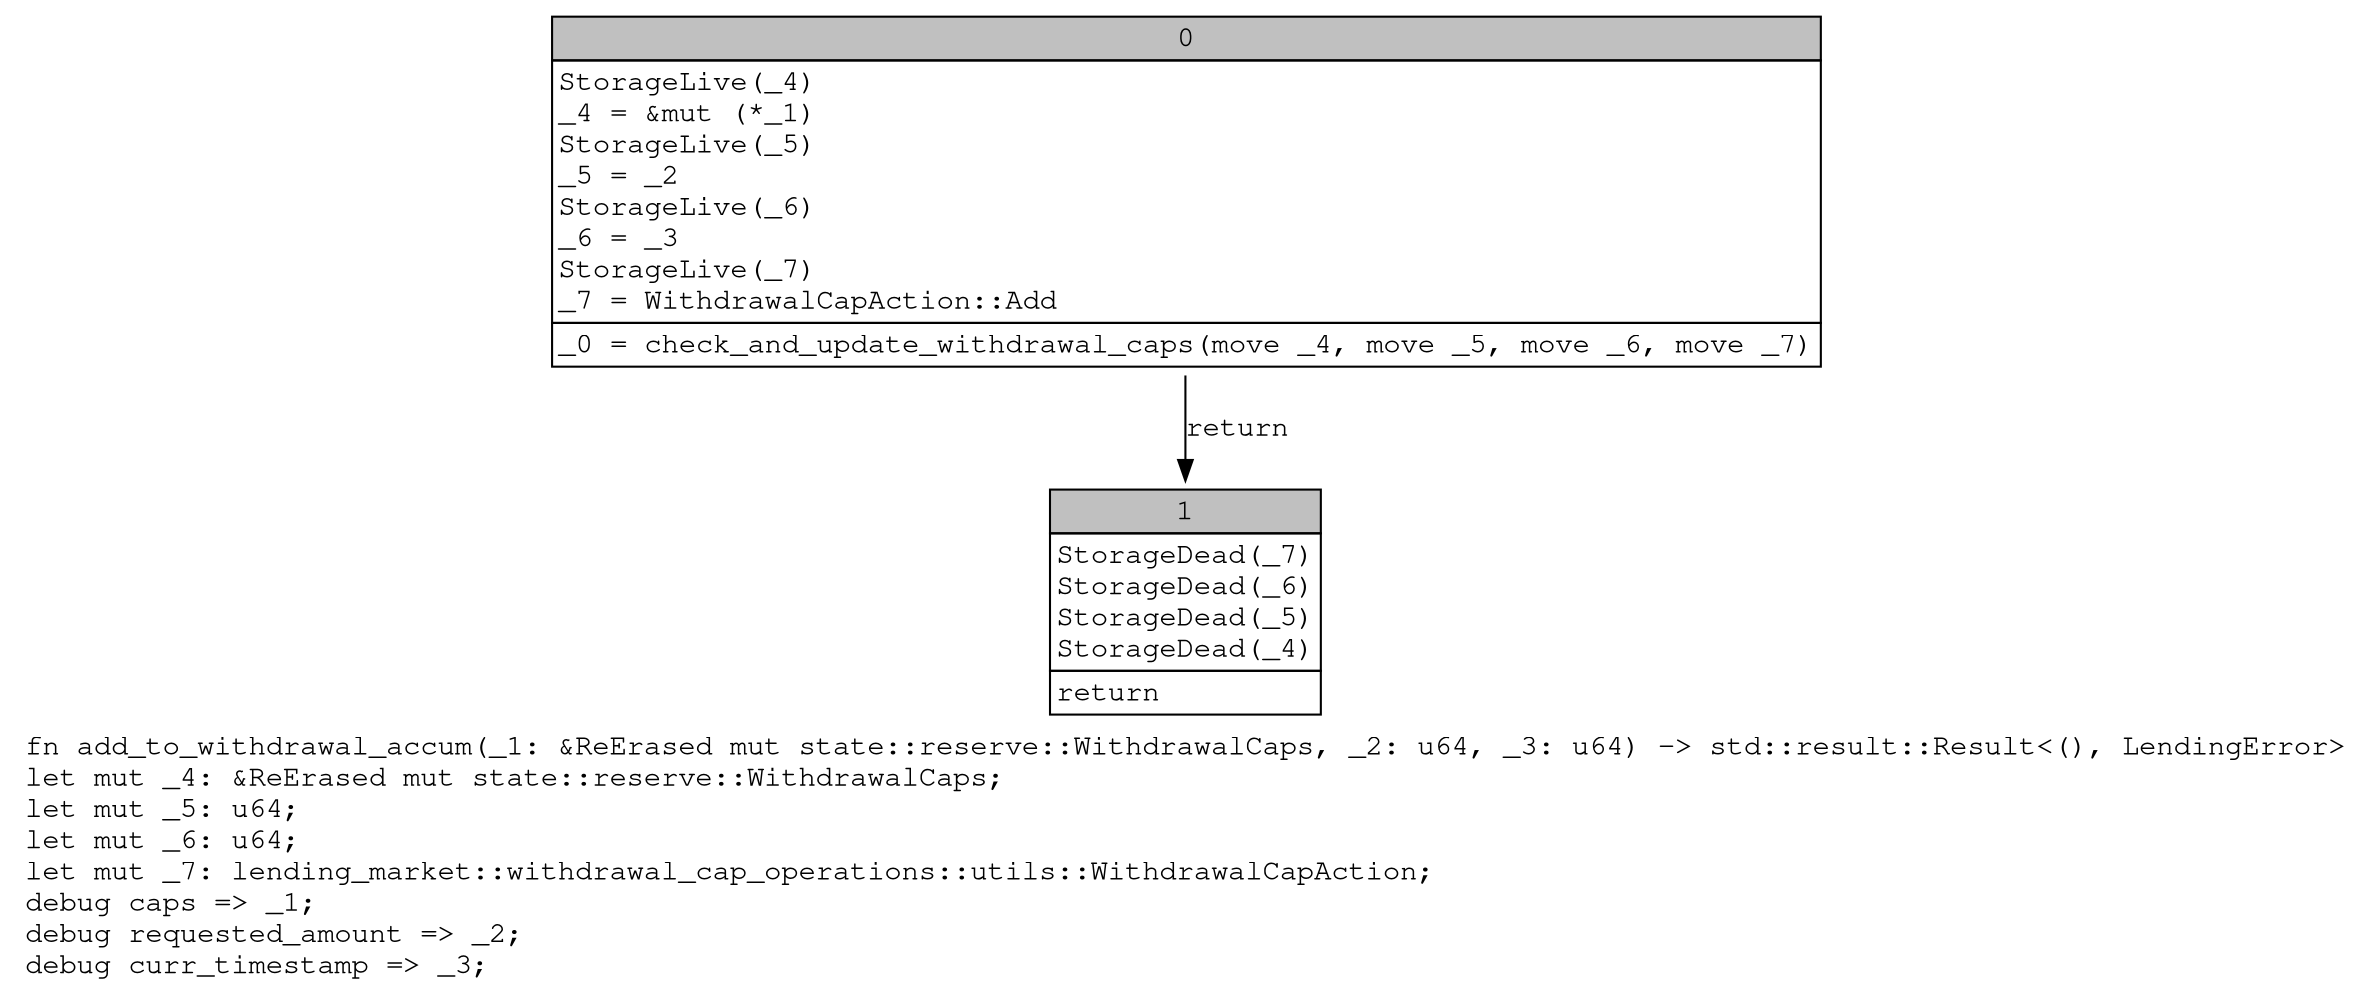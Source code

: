 digraph Mir_0_1427 {
    graph [fontname="Courier, monospace"];
    node [fontname="Courier, monospace"];
    edge [fontname="Courier, monospace"];
    label=<fn add_to_withdrawal_accum(_1: &amp;ReErased mut state::reserve::WithdrawalCaps, _2: u64, _3: u64) -&gt; std::result::Result&lt;(), LendingError&gt;<br align="left"/>let mut _4: &amp;ReErased mut state::reserve::WithdrawalCaps;<br align="left"/>let mut _5: u64;<br align="left"/>let mut _6: u64;<br align="left"/>let mut _7: lending_market::withdrawal_cap_operations::utils::WithdrawalCapAction;<br align="left"/>debug caps =&gt; _1;<br align="left"/>debug requested_amount =&gt; _2;<br align="left"/>debug curr_timestamp =&gt; _3;<br align="left"/>>;
    bb0__0_1427 [shape="none", label=<<table border="0" cellborder="1" cellspacing="0"><tr><td bgcolor="gray" align="center" colspan="1">0</td></tr><tr><td align="left" balign="left">StorageLive(_4)<br/>_4 = &amp;mut (*_1)<br/>StorageLive(_5)<br/>_5 = _2<br/>StorageLive(_6)<br/>_6 = _3<br/>StorageLive(_7)<br/>_7 = WithdrawalCapAction::Add<br/></td></tr><tr><td align="left">_0 = check_and_update_withdrawal_caps(move _4, move _5, move _6, move _7)</td></tr></table>>];
    bb1__0_1427 [shape="none", label=<<table border="0" cellborder="1" cellspacing="0"><tr><td bgcolor="gray" align="center" colspan="1">1</td></tr><tr><td align="left" balign="left">StorageDead(_7)<br/>StorageDead(_6)<br/>StorageDead(_5)<br/>StorageDead(_4)<br/></td></tr><tr><td align="left">return</td></tr></table>>];
    bb0__0_1427 -> bb1__0_1427 [label="return"];
}
